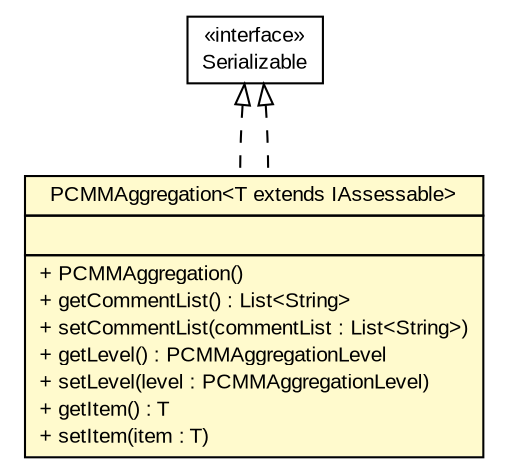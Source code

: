 #!/usr/local/bin/dot
#
# Class diagram 
# Generated by UMLGraph version R5_6-24-gf6e263 (http://www.umlgraph.org/)
#

digraph G {
	edge [fontname="arial",fontsize=10,labelfontname="arial",labelfontsize=10];
	node [fontname="arial",fontsize=10,shape=plaintext];
	nodesep=0.25;
	ranksep=0.5;
	// gov.sandia.cf.model.PCMMAggregation<T extends gov.sandia.cf.model.IAssessable>
	c249781 [label=<<table title="gov.sandia.cf.model.PCMMAggregation" border="0" cellborder="1" cellspacing="0" cellpadding="2" port="p" bgcolor="lemonChiffon" href="./PCMMAggregation.html">
		<tr><td><table border="0" cellspacing="0" cellpadding="1">
<tr><td align="center" balign="center"> PCMMAggregation&lt;T extends IAssessable&gt; </td></tr>
		</table></td></tr>
		<tr><td><table border="0" cellspacing="0" cellpadding="1">
<tr><td align="left" balign="left">  </td></tr>
		</table></td></tr>
		<tr><td><table border="0" cellspacing="0" cellpadding="1">
<tr><td align="left" balign="left"> + PCMMAggregation() </td></tr>
<tr><td align="left" balign="left"> + getCommentList() : List&lt;String&gt; </td></tr>
<tr><td align="left" balign="left"> + setCommentList(commentList : List&lt;String&gt;) </td></tr>
<tr><td align="left" balign="left"> + getLevel() : PCMMAggregationLevel </td></tr>
<tr><td align="left" balign="left"> + setLevel(level : PCMMAggregationLevel) </td></tr>
<tr><td align="left" balign="left"> + getItem() : T </td></tr>
<tr><td align="left" balign="left"> + setItem(item : T) </td></tr>
		</table></td></tr>
		</table>>, URL="./PCMMAggregation.html", fontname="arial", fontcolor="black", fontsize=10.0];
	//gov.sandia.cf.model.PCMMAggregation<T extends gov.sandia.cf.model.IAssessable> implements java.io.Serializable
	c250116:p -> c249781:p [dir=back,arrowtail=empty,style=dashed];
	//gov.sandia.cf.model.PCMMAggregation<T extends gov.sandia.cf.model.IAssessable> implements java.io.Serializable
	c250116:p -> c249781:p [dir=back,arrowtail=empty,style=dashed];
	// java.io.Serializable
	c250116 [label=<<table title="java.io.Serializable" border="0" cellborder="1" cellspacing="0" cellpadding="2" port="p" href="http://java.sun.com/j2se/1.4.2/docs/api/java/io/Serializable.html">
		<tr><td><table border="0" cellspacing="0" cellpadding="1">
<tr><td align="center" balign="center"> &#171;interface&#187; </td></tr>
<tr><td align="center" balign="center"> Serializable </td></tr>
		</table></td></tr>
		</table>>, URL="http://java.sun.com/j2se/1.4.2/docs/api/java/io/Serializable.html", fontname="arial", fontcolor="black", fontsize=10.0];
}

